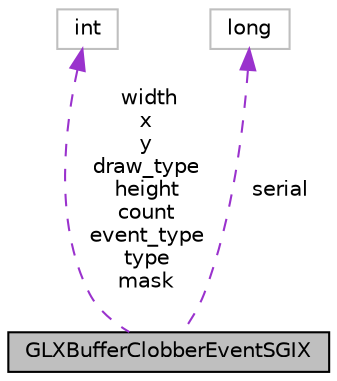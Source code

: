 digraph "GLXBufferClobberEventSGIX"
{
 // LATEX_PDF_SIZE
  edge [fontname="Helvetica",fontsize="10",labelfontname="Helvetica",labelfontsize="10"];
  node [fontname="Helvetica",fontsize="10",shape=record];
  Node1 [label="GLXBufferClobberEventSGIX",height=0.2,width=0.4,color="black", fillcolor="grey75", style="filled", fontcolor="black",tooltip=" "];
  Node2 -> Node1 [dir="back",color="darkorchid3",fontsize="10",style="dashed",label=" width\nx\ny\ndraw_type\nheight\ncount\nevent_type\ntype\nmask" ,fontname="Helvetica"];
  Node2 [label="int",height=0.2,width=0.4,color="grey75", fillcolor="white", style="filled",tooltip=" "];
  Node3 -> Node1 [dir="back",color="darkorchid3",fontsize="10",style="dashed",label=" serial" ,fontname="Helvetica"];
  Node3 [label="long",height=0.2,width=0.4,color="grey75", fillcolor="white", style="filled",tooltip=" "];
}
